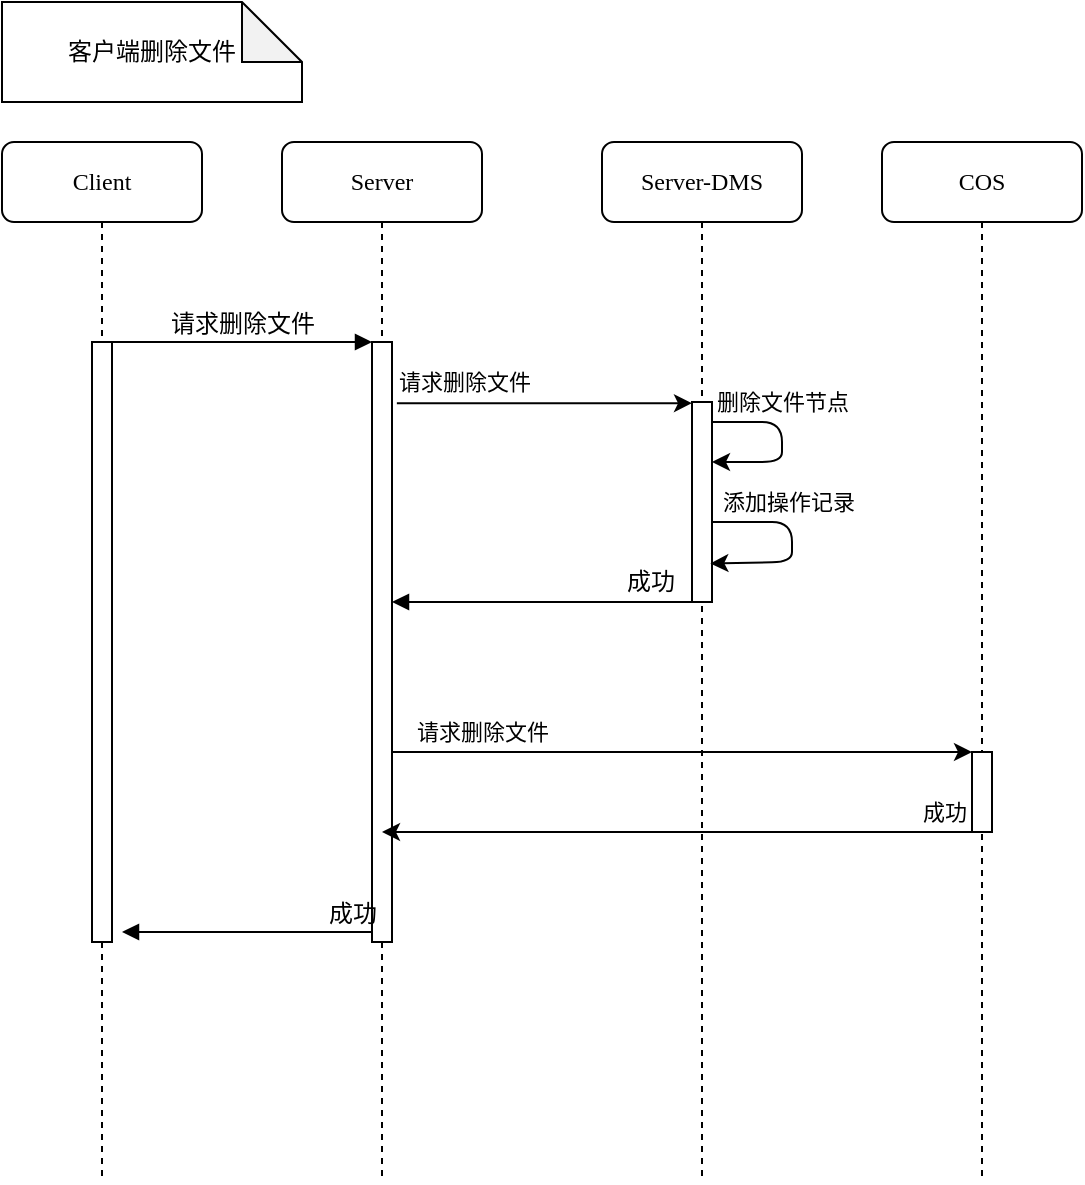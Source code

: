 <mxfile version="13.1.3" type="github">
  <diagram name="Page-1" id="13e1069c-82ec-6db2-03f1-153e76fe0fe0">
    <mxGraphModel dx="821" dy="412" grid="1" gridSize="10" guides="1" tooltips="1" connect="1" arrows="1" fold="1" page="1" pageScale="1" pageWidth="1100" pageHeight="850" background="#ffffff" math="0" shadow="0">
      <root>
        <mxCell id="0" />
        <mxCell id="1" parent="0" />
        <mxCell id="7baba1c4bc27f4b0-2" value="Server" style="shape=umlLifeline;perimeter=lifelinePerimeter;whiteSpace=wrap;html=1;container=1;collapsible=0;recursiveResize=0;outlineConnect=0;rounded=1;shadow=0;comic=0;labelBackgroundColor=none;strokeWidth=1;fontFamily=Verdana;fontSize=12;align=center;" parent="1" vertex="1">
          <mxGeometry x="150" y="80" width="100" height="520" as="geometry" />
        </mxCell>
        <mxCell id="7baba1c4bc27f4b0-10" value="" style="html=1;points=[];perimeter=orthogonalPerimeter;rounded=0;shadow=0;comic=0;labelBackgroundColor=none;strokeWidth=1;fontFamily=Verdana;fontSize=12;align=center;" parent="7baba1c4bc27f4b0-2" vertex="1">
          <mxGeometry x="45" y="100" width="10" height="300" as="geometry" />
        </mxCell>
        <mxCell id="7baba1c4bc27f4b0-3" value="Server-DMS" style="shape=umlLifeline;perimeter=lifelinePerimeter;whiteSpace=wrap;html=1;container=1;collapsible=0;recursiveResize=0;outlineConnect=0;rounded=1;shadow=0;comic=0;labelBackgroundColor=none;strokeWidth=1;fontFamily=Verdana;fontSize=12;align=center;" parent="1" vertex="1">
          <mxGeometry x="310" y="80" width="100" height="520" as="geometry" />
        </mxCell>
        <mxCell id="7baba1c4bc27f4b0-13" value="" style="html=1;points=[];perimeter=orthogonalPerimeter;rounded=0;shadow=0;comic=0;labelBackgroundColor=none;strokeWidth=1;fontFamily=Verdana;fontSize=12;align=center;" parent="7baba1c4bc27f4b0-3" vertex="1">
          <mxGeometry x="45" y="130" width="10" height="100" as="geometry" />
        </mxCell>
        <mxCell id="MA9zOeiMcZjgk_4H-VxD-4" value="" style="endArrow=classic;html=1;entryX=0.917;entryY=0.807;entryDx=0;entryDy=0;entryPerimeter=0;" parent="7baba1c4bc27f4b0-3" source="7baba1c4bc27f4b0-13" target="7baba1c4bc27f4b0-13" edge="1">
          <mxGeometry width="50" height="50" relative="1" as="geometry">
            <mxPoint x="60" y="190" as="sourcePoint" />
            <mxPoint x="60" y="210" as="targetPoint" />
            <Array as="points">
              <mxPoint x="95" y="190" />
              <mxPoint x="95" y="210" />
            </Array>
          </mxGeometry>
        </mxCell>
        <mxCell id="MA9zOeiMcZjgk_4H-VxD-5" value="添加操作记录" style="edgeLabel;html=1;align=center;verticalAlign=middle;resizable=0;points=[];" parent="MA9zOeiMcZjgk_4H-VxD-4" vertex="1" connectable="0">
          <mxGeometry x="0.265" y="4" relative="1" as="geometry">
            <mxPoint x="2.14" y="-34" as="offset" />
          </mxGeometry>
        </mxCell>
        <mxCell id="7baba1c4bc27f4b0-4" value="COS" style="shape=umlLifeline;perimeter=lifelinePerimeter;whiteSpace=wrap;html=1;container=1;collapsible=0;recursiveResize=0;outlineConnect=0;rounded=1;shadow=0;comic=0;labelBackgroundColor=none;strokeWidth=1;fontFamily=Verdana;fontSize=12;align=center;" parent="1" vertex="1">
          <mxGeometry x="450" y="80" width="100" height="520" as="geometry" />
        </mxCell>
        <mxCell id="xlW8FgNKMWvTDW37BjdF-15" value="" style="html=1;points=[];perimeter=orthogonalPerimeter;rounded=0;shadow=0;comic=0;labelBackgroundColor=none;strokeWidth=1;fontFamily=Verdana;fontSize=12;align=center;" parent="7baba1c4bc27f4b0-4" vertex="1">
          <mxGeometry x="45" y="305" width="10" height="40" as="geometry" />
        </mxCell>
        <mxCell id="7baba1c4bc27f4b0-8" value="Client" style="shape=umlLifeline;perimeter=lifelinePerimeter;whiteSpace=wrap;html=1;container=1;collapsible=0;recursiveResize=0;outlineConnect=0;rounded=1;shadow=0;comic=0;labelBackgroundColor=none;strokeWidth=1;fontFamily=Verdana;fontSize=12;align=center;" parent="1" vertex="1">
          <mxGeometry x="10" y="80" width="100" height="520" as="geometry" />
        </mxCell>
        <mxCell id="7baba1c4bc27f4b0-9" value="" style="html=1;points=[];perimeter=orthogonalPerimeter;rounded=0;shadow=0;comic=0;labelBackgroundColor=none;strokeWidth=1;fontFamily=Verdana;fontSize=12;align=center;" parent="7baba1c4bc27f4b0-8" vertex="1">
          <mxGeometry x="45" y="100" width="10" height="300" as="geometry" />
        </mxCell>
        <mxCell id="7baba1c4bc27f4b0-11" value="请求删除文件" style="html=1;verticalAlign=bottom;endArrow=block;entryX=0;entryY=0;labelBackgroundColor=none;fontFamily=Verdana;fontSize=12;edgeStyle=elbowEdgeStyle;elbow=vertical;" parent="1" source="7baba1c4bc27f4b0-9" target="7baba1c4bc27f4b0-10" edge="1">
          <mxGeometry relative="1" as="geometry">
            <mxPoint x="130" y="190" as="sourcePoint" />
          </mxGeometry>
        </mxCell>
        <mxCell id="7baba1c4bc27f4b0-14" value="成功" style="html=1;verticalAlign=bottom;endArrow=block;labelBackgroundColor=none;fontFamily=Verdana;fontSize=12;edgeStyle=elbowEdgeStyle;elbow=vertical;entryX=1.5;entryY=0.983;entryDx=0;entryDy=0;entryPerimeter=0;" parent="1" source="7baba1c4bc27f4b0-10" target="7baba1c4bc27f4b0-9" edge="1">
          <mxGeometry y="-53" relative="1" as="geometry">
            <mxPoint x="120" y="475" as="sourcePoint" />
            <Array as="points">
              <mxPoint x="60" y="475" />
            </Array>
            <mxPoint x="52" y="53" as="offset" />
            <mxPoint x="70" y="475" as="targetPoint" />
          </mxGeometry>
        </mxCell>
        <mxCell id="xlW8FgNKMWvTDW37BjdF-1" value="客户端删除文件" style="shape=note;whiteSpace=wrap;html=1;backgroundOutline=1;darkOpacity=0.05;" parent="1" vertex="1">
          <mxGeometry x="10" y="10" width="150" height="50" as="geometry" />
        </mxCell>
        <mxCell id="xlW8FgNKMWvTDW37BjdF-2" value="" style="endArrow=classic;html=1;exitX=1.243;exitY=0.102;exitDx=0;exitDy=0;exitPerimeter=0;" parent="1" source="7baba1c4bc27f4b0-10" target="7baba1c4bc27f4b0-13" edge="1">
          <mxGeometry width="50" height="50" relative="1" as="geometry">
            <mxPoint x="210" y="193" as="sourcePoint" />
            <mxPoint x="270" y="190" as="targetPoint" />
          </mxGeometry>
        </mxCell>
        <mxCell id="xlW8FgNKMWvTDW37BjdF-4" value="请求删除文件" style="edgeLabel;html=1;align=center;verticalAlign=middle;resizable=0;points=[];" parent="xlW8FgNKMWvTDW37BjdF-2" vertex="1" connectable="0">
          <mxGeometry x="0.265" y="4" relative="1" as="geometry">
            <mxPoint x="-60.57" y="-6.6" as="offset" />
          </mxGeometry>
        </mxCell>
        <mxCell id="xlW8FgNKMWvTDW37BjdF-5" value="成功" style="html=1;verticalAlign=bottom;endArrow=block;labelBackgroundColor=none;fontFamily=Verdana;fontSize=12;edgeStyle=elbowEdgeStyle;elbow=vertical;" parent="1" target="7baba1c4bc27f4b0-10" edge="1">
          <mxGeometry x="-0.647" y="-1" relative="1" as="geometry">
            <mxPoint x="361" y="310" as="sourcePoint" />
            <mxPoint x="210" y="310" as="targetPoint" />
            <Array as="points">
              <mxPoint x="275" y="310" />
              <mxPoint x="275" y="301" />
            </Array>
            <mxPoint as="offset" />
          </mxGeometry>
        </mxCell>
        <mxCell id="xlW8FgNKMWvTDW37BjdF-13" value="" style="endArrow=classic;html=1;" parent="1" target="xlW8FgNKMWvTDW37BjdF-15" edge="1">
          <mxGeometry width="50" height="50" relative="1" as="geometry">
            <mxPoint x="205" y="385" as="sourcePoint" />
            <mxPoint x="357.57" y="385.0" as="targetPoint" />
          </mxGeometry>
        </mxCell>
        <mxCell id="xlW8FgNKMWvTDW37BjdF-14" value="请求删除文件" style="edgeLabel;html=1;align=center;verticalAlign=middle;resizable=0;points=[];" parent="xlW8FgNKMWvTDW37BjdF-13" vertex="1" connectable="0">
          <mxGeometry x="0.265" y="4" relative="1" as="geometry">
            <mxPoint x="-138.33" y="-6.0" as="offset" />
          </mxGeometry>
        </mxCell>
        <mxCell id="xlW8FgNKMWvTDW37BjdF-16" style="edgeStyle=orthogonalEdgeStyle;rounded=0;orthogonalLoop=1;jettySize=auto;html=1;entryX=0.5;entryY=0.611;entryDx=0;entryDy=0;entryPerimeter=0;" parent="1" edge="1">
          <mxGeometry relative="1" as="geometry">
            <mxPoint x="495" y="425.0" as="sourcePoint" />
            <mxPoint x="200" y="425.0" as="targetPoint" />
          </mxGeometry>
        </mxCell>
        <mxCell id="xlW8FgNKMWvTDW37BjdF-18" value="成功" style="edgeLabel;html=1;align=center;verticalAlign=middle;resizable=0;points=[];" parent="xlW8FgNKMWvTDW37BjdF-16" vertex="1" connectable="0">
          <mxGeometry x="-0.873" y="-1" relative="1" as="geometry">
            <mxPoint x="3.86" y="-9" as="offset" />
          </mxGeometry>
        </mxCell>
        <mxCell id="MA9zOeiMcZjgk_4H-VxD-1" value="" style="endArrow=classic;html=1;" parent="1" source="7baba1c4bc27f4b0-13" edge="1">
          <mxGeometry width="50" height="50" relative="1" as="geometry">
            <mxPoint x="370" y="220" as="sourcePoint" />
            <mxPoint x="365" y="240" as="targetPoint" />
            <Array as="points">
              <mxPoint x="400" y="220" />
              <mxPoint x="400" y="240" />
            </Array>
          </mxGeometry>
        </mxCell>
        <mxCell id="MA9zOeiMcZjgk_4H-VxD-2" value="删除文件节点" style="edgeLabel;html=1;align=center;verticalAlign=middle;resizable=0;points=[];" parent="MA9zOeiMcZjgk_4H-VxD-1" vertex="1" connectable="0">
          <mxGeometry x="0.265" y="4" relative="1" as="geometry">
            <mxPoint x="2.14" y="-34" as="offset" />
          </mxGeometry>
        </mxCell>
      </root>
    </mxGraphModel>
  </diagram>
</mxfile>
